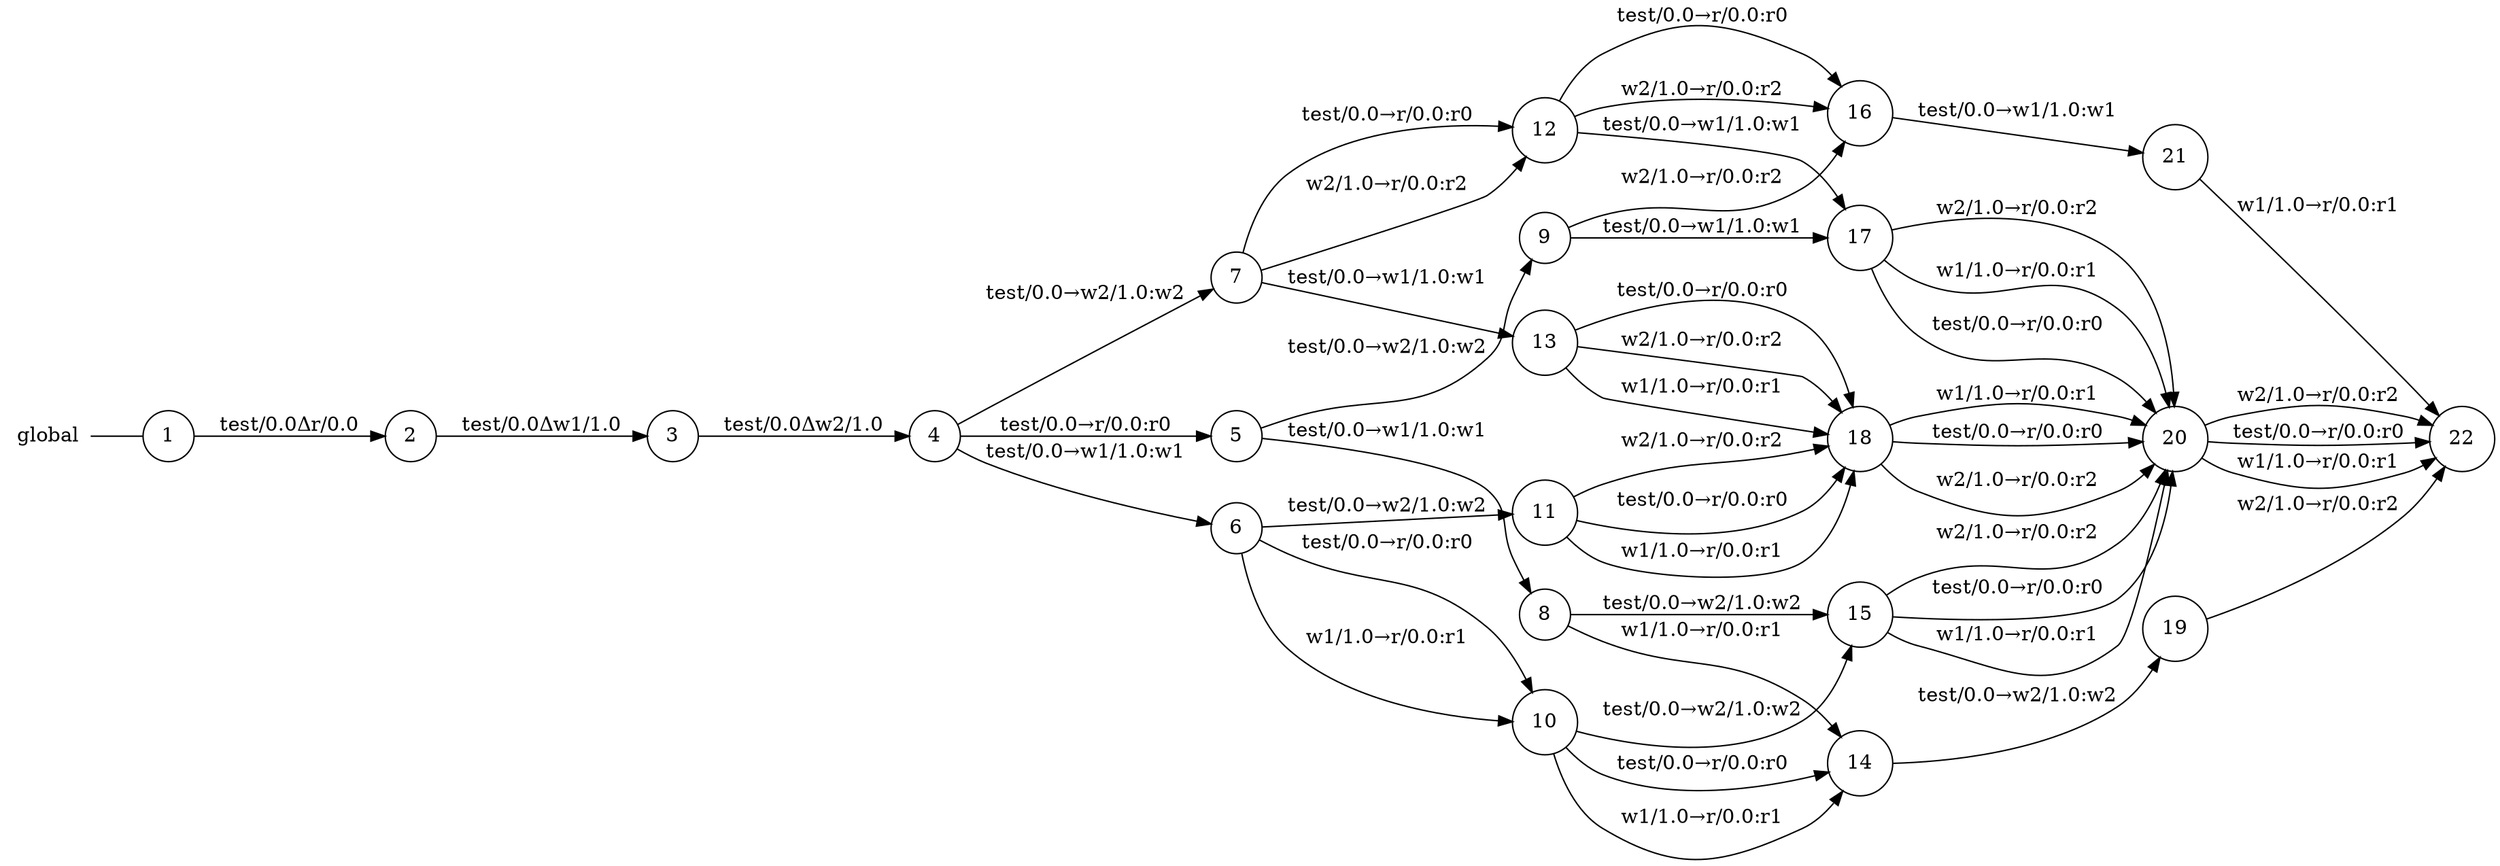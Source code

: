 digraph global {
	rankdir="LR";
	n_0 [label="global", shape="plaintext"];
	n_1 [id="11", shape=circle, label="11"];
	n_2 [id="10", shape=circle, label="10"];
	n_3 [id="18", shape=circle, label="18"];
	n_4 [id="3", shape=circle, label="3"];
	n_5 [id="21", shape=circle, label="21"];
	n_6 [id="19", shape=circle, label="19"];
	n_7 [id="13", shape=circle, label="13"];
	n_8 [id="9", shape=circle, label="9"];
	n_9 [id="22", shape=circle, label="22"];
	n_10 [id="17", shape=circle, label="17"];
	n_11 [id="6", shape=circle, label="6"];
	n_12 [id="20", shape=circle, label="20"];
	n_13 [id="15", shape=circle, label="15"];
	n_14 [id="16", shape=circle, label="16"];
	n_15 [id="4", shape=circle, label="4"];
	n_16 [id="5", shape=circle, label="5"];
	n_17 [id="2", shape=circle, label="2"];
	n_18 [id="14", shape=circle, label="14"];
	n_19 [id="7", shape=circle, label="7"];
	n_20 [id="1", shape=circle, label="1"];
	n_0 -> n_20 [arrowhead=none];
	n_21 [id="12", shape=circle, label="12"];
	n_22 [id="8", shape=circle, label="8"];

	n_15 -> n_19 [id="[$e|5]", label="test/0.0→w2/1.0:w2"];
	n_12 -> n_9 [id="[$e|42]", label="w2/1.0→r/0.0:r2"];
	n_21 -> n_14 [id="[$e|26]", label="test/0.0→r/0.0:r0"];
	n_1 -> n_3 [id="[$e|23]", label="w2/1.0→r/0.0:r2"];
	n_13 -> n_12 [id="[$e|36]", label="test/0.0→r/0.0:r0"];
	n_18 -> n_6 [id="[$e|30]", label="test/0.0→w2/1.0:w2"];
	n_11 -> n_2 [id="[$e|9]", label="w1/1.0→r/0.0:r1"];
	n_22 -> n_13 [id="[$e|15]", label="test/0.0→w2/1.0:w2"];
	n_2 -> n_18 [id="[$e|18]", label="w1/1.0→r/0.0:r1"];
	n_6 -> n_9 [id="[$e|41]", label="w2/1.0→r/0.0:r2"];
	n_10 -> n_12 [id="[$e|34]", label="w2/1.0→r/0.0:r2"];
	n_3 -> n_12 [id="[$e|38]", label="w2/1.0→r/0.0:r2"];
	n_5 -> n_9 [id="[$e|44]", label="w1/1.0→r/0.0:r1"];
	n_3 -> n_12 [id="[$e|37]", label="w1/1.0→r/0.0:r1"];
	n_8 -> n_14 [id="[$e|16]", label="w2/1.0→r/0.0:r2"];
	n_2 -> n_18 [id="[$e|20]", label="test/0.0→r/0.0:r0"];
	n_2 -> n_13 [id="[$e|19]", label="test/0.0→w2/1.0:w2"];
	n_13 -> n_12 [id="[$e|31]", label="w1/1.0→r/0.0:r1"];
	n_11 -> n_1 [id="[$e|10]", label="test/0.0→w2/1.0:w2"];
	n_7 -> n_3 [id="[$e|29]", label="w1/1.0→r/0.0:r1"];
	n_11 -> n_2 [id="[$e|8]", label="test/0.0→r/0.0:r0"];
	n_12 -> n_9 [id="[$e|45]", label="test/0.0→r/0.0:r0"];
	n_10 -> n_12 [id="[$e|35]", label="w1/1.0→r/0.0:r1"];
	n_15 -> n_16 [id="[$e|3]", label="test/0.0→r/0.0:r0"];
	n_4 -> n_15 [id="[$e|2]", label="test/0.0Δw2/1.0"];
	n_19 -> n_7 [id="[$e|13]", label="test/0.0→w1/1.0:w1"];
	n_19 -> n_21 [id="[$e|12]", label="w2/1.0→r/0.0:r2"];
	n_22 -> n_18 [id="[$e|14]", label="w1/1.0→r/0.0:r1"];
	n_1 -> n_3 [id="[$e|21]", label="test/0.0→r/0.0:r0"];
	n_17 -> n_4 [id="[$e|1]", label="test/0.0Δw1/1.0"];
	n_15 -> n_11 [id="[$e|4]", label="test/0.0→w1/1.0:w1"];
	n_21 -> n_14 [id="[$e|24]", label="w2/1.0→r/0.0:r2"];
	n_7 -> n_3 [id="[$e|27]", label="test/0.0→r/0.0:r0"];
	n_3 -> n_12 [id="[$e|39]", label="test/0.0→r/0.0:r0"];
	n_19 -> n_21 [id="[$e|11]", label="test/0.0→r/0.0:r0"];
	n_7 -> n_3 [id="[$e|28]", label="w2/1.0→r/0.0:r2"];
	n_10 -> n_12 [id="[$e|40]", label="test/0.0→r/0.0:r0"];
	n_13 -> n_12 [id="[$e|32]", label="w2/1.0→r/0.0:r2"];
	n_1 -> n_3 [id="[$e|22]", label="w1/1.0→r/0.0:r1"];
	n_8 -> n_10 [id="[$e|17]", label="test/0.0→w1/1.0:w1"];
	n_16 -> n_8 [id="[$e|7]", label="test/0.0→w2/1.0:w2"];
	n_12 -> n_9 [id="[$e|43]", label="w1/1.0→r/0.0:r1"];
	n_16 -> n_22 [id="[$e|6]", label="test/0.0→w1/1.0:w1"];
	n_21 -> n_10 [id="[$e|25]", label="test/0.0→w1/1.0:w1"];
	n_20 -> n_17 [id="[$e|0]", label="test/0.0Δr/0.0"];
	n_14 -> n_5 [id="[$e|33]", label="test/0.0→w1/1.0:w1"];
}
